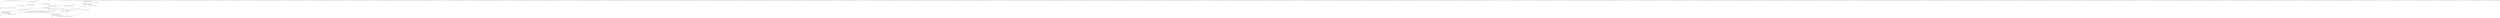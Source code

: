 graph {
	n0;
	n1;
	n2;
	n3;
	n4;
	n5;
	n6;
	n7;
	n8;
	n9;
	n10;
	n11;
	n12;
	n13;
	n14;
	n15;
	n16;
	n17;
	n18;
	n19;
	n20;
	n21;
	n22;
	n23;
	n24;
	n25;
	n26;
	n27;
	n28;
	n29;
	n30;
	n31;
	n32;
	n33;
	n34;
	n35;
	n36;
	n37;
	n38;
	n39;
	n40;
	n41;
	n42;
	n43;
	n44;
	n45;
	n46;
	n47;
	n48;
	n49;
	n50;
	n51;
	n52;
	n53;
	n54;
	n55;
	n56;
	n57;
	n58;
	n59;
	n60;
	n61;
	n62;
	n63;
	n64;
	n65;
	n66;
	n67;
	n68;
	n69;
	n70;
	n71;
	n72;
	n73;
	n74;
	n75;
	n76;
	n77;
	n78;
	n79;
	n80;
	n81;
	n82;
	n83;
	n84;
	n85;
	n86;
	n87;
	n88;
	n89;
	n90;
	n91;
	n92;
	n93;
	n94;
	n95;
	n96;
	n97;
	n98;
	n99;
	n100;
	n101;
	n102;
	n103;
	n104;
	n105;
	n106;
	n107;
	n108;
	n109;
	n110;
	n111;
	n112;
	n113;
	n114;
	n115;
	n116;
	n117;
	n118;
	n119;
	n120;
	n121;
	n122;
	n123;
	n124;
	n125;
	n126;
	n127;
	n128;
	n129;
	n130;
	n131;
	n132;
	n133;
	n134;
	n135;
	n136;
	n137;
	n138;
	n139;
	n140;
	n141;
	n142;
	n143;
	n144;
	n145;
	n146;
	n147;
	n148;
	n149;
	n150;
	n151;
	n152;
	n153;
	n154;
	n155;
	n156;
	n157;
	n158;
	n159;
	n160;
	n161;
	n162;
	n163;
	n164;
	n165;
	n166;
	n167;
	n168;
	n169;
	n170;
	n171;
	n172;
	n173;
	n174;
	n175;
	n176;
	n177;
	n178;
	n179;
	n180;
	n181;
	n182;
	n183;
	n184;
	n185;
	n186;
	n187;
	n188;
	n189;
	n190;
	n191;
	n192;
	n193;
	n194;
	n195;
	n196;
	n197;
	n198;
	n199;
	n200;
	n201;
	n202;
	n203;
	n204;
	n205;
	n206;
	n207;
	n208;
	n209;
	n210;
	n211;
	n212;
	n213;
	n214;
	n215;
	n216;
	n217;
	n218;
	n219;
	n220;
	n221;
	n222;
	n223;
	n224;
	n225;
	n226;
	n227;
	n228;
	n229;
	n230;
	n231;
	n232;
	n233;
	n234;
	n235;
	n236;
	n237;
	n238;
	n239;
	n240;
	n241;
	n242;
	n243;
	n244;
	n245;
	n246;
	n247;
	n248;
	n249;
	n250;
	n251;
	n252;
	n253;
	n254;
	n255;
	n256;
	n257;
	n258;
	n259;
	n260;
	n261;
	n262;
	n263;
	n264;
	n265;
	n266;
	n267;
	n268;
	n269;
	n270;
	n271;
	n272;
	n273;
	n274;
	n275;
	n276;
	n277;
	n278;
	n279;
	n280;
	n281;
	n282;
	n283;
	n284;
	n285;
	n286;
	n287;
	n288;
	n289;
	n290;
	n291;
	n292;
	n293;
	n294;
	n295;
	n296;
	n297;
	n298;
	n299;
	n300;
	n301;
	n302;
	n303;
	n304;
	n305;
	n306;
	n307;
	n308;
	n309;
	n310;
	n311;
	n312;
	n313;
	n314;
	n315;
	n316;
	n317;
	n318;
	n319;
	n320;
	n321;
	n322;
	n323;
	n324;
	n325;
	n326;
	n327;
	n328;
	n329;
	n330;
	n331;
	n332;
	n333;
	n334;
	n335;
	n336;
	n337;
	n338;
	n339;
	n340;
	n341;
	n342;
	n343;
	n344;
	n345;
	n346;
	n347;
	n348;
	n349;
	n350;
	n351;
	n352;
	n353;
	n354;
	n355;
	n356;
	n357;
	n358;
	n359;
	n360;
	n361;
	n362;
	n363;
	n364;
	n365;
	n366;
	n367;
	n368;
	n369;
	n370;
	n371;
	n372;
	n373;
	n374;
	n375;
	n376;
	n377;
	n378;
	n379;
	n380;
	n381;
	n382;
	n383;
	n384;
	n385;
	n386;
	n387;
	n388;
	n389;
	n390;
	n391;
	n392;
	n393;
	n394;
	n395;
	n396;
	n397;
	n398;
	n399;
	n400;
	n401;
	n402;
	n403;
	n404;
	n405;
	n406;
	n407;
	n408;
	n409;
	n410;
	n411;
	n412;
	n413;
	n414;
	n415;
	n416;
	n417;
	n418;
	n419;
	n420;
	n421;
	n422;
	n423;
	n424;
	n425;
	n426;
	n427;
	n428;
	n429;
	n430;
	n431;
	n432;
	n433;
	n434;
	n435;
	n436;
	n437;
	n438;
	n439;
	n440;
	n441;
	n442;
	n443;
	n444;
	n445;
	n446;
	n447;
	n448;
	n449;
	n450;
	n451;
	n452;
	n453;
	n454;
	n455;
	n456;
	n457;
	n458;
	n459;
	n460;
	n461;
	n462;
	n463;
	n464;
	n465;
	n466;
	n467;
	n468;
	n469;
	n470;
	n471;
	n472;
	n473;
	n474;
	n475;
	n476;
	n477;
	n478;
	n479;
	n480;
	n481;
	n482;
	n483;
	n484;
	n485;
	n486;
	n487;
	n488;
	n489;
	n490;
	n491;
	n492;
	n493;
	n494;
	n495;
	n496;
	n497;
	n498;
	n499;
	n500;
	n501;
	n502;
	n503;
	n504;
	n505;
	n506;
	n507;
	n508;
	n509;
	n510;
	n511;
	n512;
	n513;
	n514;
	n515;
	n516;
	n517;
	n518;
	n519;
	n520;
	n521;
	n522;
	n523;
	n524;
	n525;
	n526;
	n527;
	n528;
	n529;
	n530;
	n531;
	n532;
	n533;
	n534;
	n535;
	n536;
	n537;
	n538;
	n539;
	n540;
	n541;
	n542;
	n543;
	n544;
	n545;
	n546;
	n547;
	n548;
	n549;
	n550;
	n551;
	n552;
	n553;
	n554;
	n555;
	n556;
	n557;
	n558;
	n559;
	n560;
	n561;
	n562;
	n563;
	n564;
	n565;
	n566;
	n567;
	n568;
	n569;
	n570;
	n571;
	n572;
	n573;
	n574;
	n575;
	n576;
	n577;
	n578;
	n579;
	n580;
	n581;
	n582;
	n583;
	n584;
	n585;
	n586;
	n587;
	n588;
	n589;
	n590;
	n591;
	n592;
	n593;
	n594;
	n595;
	n596;
	n597;
	n598;
	n599;
	n600;
	n601;
	n602;
	n603;
	n604;
	n605;
	n606;
	n607;
	n608;
	n609;
	n610;
	n611;
	n612;
	n613;
	n614;
	n615;
	n616;
	n617;
	n618;
	n619;
	n620;
	n621;
	n622;
	n623;
	n624;
	n625;
	n626;
	n627;
	n628;
	n629;
	n630;
	n631;
	n632;
	n633;
	n634;
	n635;
	n636;
	n637;
	n638;
	n639;
	n640;
	n641;
	n642;
	n643;
	n644;
	n645;
	n646;
	n647;
	n648;
	n649;
	n650;
	n651;
	n652;
	n653;
	n654;
	n655;
	n656;
	n657;
	n658;
	n659;
	n660;
	n661;
	n662;
	n663;
	n664;
	n665;
	n666;
	n667;
	n668;
	n669;
	n670;
	n671;
	n672;
	n673;
	n674;
	n675;
	n676;
	n677;
	n678;
	n679;
	n680;
	n681;
	n682;
	n683;
	n684;
	n685;
	n686;
	n687;
	n688;
	n689;
	n690;
	n691;
	n692;
	n693;
	n694;
	n695;
	n696;
	n697;
	n698;
	n699;
	n700;
	n701;
	n702;
	n703;
	n704;
	n705;
	n706;
	n707;
	n708;
	n709;
	n710;
	n711;
	n712;
	n713;
	n714;
	n715;
	n716;
	n717;
	n718;
	n719;
	n720;
	n721;
	n722;
	n723;
	n724;
	n725;
	n726;
	n727;
	n728;
	n729;
	n730;
	n731;
	n732;
	n733;
	n734;
	n735;
	n736;
	n737;
	n738;
	n739;
	n740;
	n741;
	n742;
	n743;
	n744;
	n745;
	n746;
	n747;
	n748;
	n749;
	n750;
	n751;
	n752;
	n753;
	n754;
	n755;
	n756;
	n757;
	n758;
	n759;
	n760;
	n761;
	n762;
	n763;
	n764;
	n765;
	n766;
	n767;
	n768;
	n769;
	n770;
	n771;
	n772;
	n773;
	n774;
	n775;
	n776;
	n777;
	n778;
	n779;
	n780;
	n781;
	n782;
	n783;
	n784;
	n785;
	n786;
	n787;
	n788;
	n789;
	n790;
	n791;
	n792;
	n793;
	n794;
	n795;
	n796;
	n797;
	n798;
	n799;
	n800;
	n801;
	n802;
	n803;
	n804;
	n805;
	n806;
	n807;
	n808;
	n809;
	n810;
	n811;
	n812;
	n813;
	n814;
	n815;
	n816;
	n817;
	n818;
	n819;
	n820;
	n821;
	n822;
	n823;
	n824;
	n825;
	n826;
	n827;
	n828;
	n829;
	n830;
	n831;
	n832;
	n833;
	n834;
	n835;
	n836;
	n837;
	n838;
	n839;
	n840;
	n841;
	n842;
	n843;
	n844;
	n845;
	n846;
	n847;
	n848;
	n849;
	n850;
	n851;
	n852;
	n853;
	n854;
	n855;
	n856;
	n857;
	n858;
	n859;
	n860;
	n861;
	n862;
	n863;
	n864;
	n865;
	n866;
	n867;
	n868;
	n869;
	n870;
	n871;
	n872;
	n873;
	n874;
	n875;
	n876;
	n877;
	n878;
	n879;
	n880;
	n881;
	n882;
	n883;
	n884;
	n885;
	n886;
	n887;
	n888;
	n889;
	n890;
	n891;
	n892;
	n893;
	n894;
	n895;
	n896;
	n897;
	n898;
	n899;
	n900;
	n901;
	n902;
	n903;
	n904;
	n905;
	n906;
	n907;
	n908;
	n909;
	n910;
	n911;
	n912;
	n913;
	n914;
	n915;
	n916;
	n917;
	n918;
	n919;
	n920;
	n921;
	n922;
	n923;
	n924;
	n925;
	n926;
	n927;
	n928;
	n929;
	n930;
	n931;
	n932;
	n933;
	n934;
	n935;
	n936;
	n937;
	n938;
	n939;
	n940;
	n941;
	n942;
	n943;
	n944;
	n945;
	n946;
	n947;
	n948;
	n949;
	n950;
	n951;
	n952;
	n953;
	n954;
	n955;
	n956;
	n957;
	n958;
	n959;
	n960;
	n961;
	n962;
	n963;
	n964;
	n965;
	n966;
	n967;
	n968;
	n969;
	n970;
	n971;
	n972;
	n973;
	n974;
	n975;
	n976;
	n977;
	n978;
	n979;
	n980;
	n981;
	n982;
	n983;
	n984;
	n985;
	n986;
	n987;
	n988;
	n989;
	n990;
	n991;
	n992;
	n993;
	n994;
	n995;
	n996;
	n997;
	n998;
	n999;
	n1000;
	n1001;
	n1002;
	n1003;
	n1004;
	n1005;
	n1006;
	n1007;
	n1008;
	n1009;
	n1010;
	n1011;
	n1012;
	n1013;
	n1014;
	n1015;
	n1016;
	n1017;
	n1018;
	n1019;
	n1020;
	n1021;
	n1022;
	n1023;
	n1024;
	n1025;
	n1026;
	n1027;
	n1028;
	n1029;
	n1030;
	n1031;
	n1032;
	n1033;
	n1034;
	n1035;
	n1036;
	n1037;
	n1038;
	n1039;
	n1040;
	n1041;
	n1042;
	n1043;
	n1044;
	n1045;
	n1046;
	n1047;
	n1048;
	n1049;
	n1050;
	n1051;
	n1052;
	n1053;
	n1054;
	n1055;
	n1056;
	n1057;
	n1058;
	n1059;
	n1060;
	n1061;
	n1062;
	n1063;
	n1064;
	n1065;
	n1066;
	n1067;
	n1068;
	n1069;
	n1070;
	n1071;
	n1072;
	n1073;
	n1074;
	n1075;
	n1076;
	n1077;
	n1078;
	n1079;
	n1080;
	n1081;
	n1082;
	n1083;
	n1084;
	n1085;
	n1086;
	n1087;
	n1088;
	n1089;
	n1090;
	n1091;
	n1092;
	n1093;
	n1094;
	n1095;
	n1096;
	n1097;
	n1098;
	n1099;
	n1100;
	n1101;
	n1102;
	n1103;
	n1104;
	n1105;
	n1106;
	n1107;
	n1108;
	n1109;
	n1110;
	n1111;
	n1112;
	n1113;
	n1114;
	n1115;
	n1116;
	n1117;
	n1118;
	n1119;
	n1120;
	n1121;
	n1122;
	n1123;
	n1124;
	n1125;
	n1126;
	n1127;
	n1128;
	n1129;
	n1130;
	n1131;
	n1132;
	n1133;
	n1134;
	n1135;
	n1136;
	n1137;
	n1138;
	n1139;
	n1140;
	n1141;
	n1142;
	n1143;
	n1144;
	n1145;
	n1146;
	n1147;
	n1148;
	n1149;
	n1150;
	n1151;
	n1152;
	n1153;
	n1154;
	n1155;
	n1156;
	n1157;
	n1158;
	n1159;
	n43--n79 [label="[81.59999999999964,116.4999999999976] U [573.6000000000619,628.4000000000746]"];
	n83--n89 [label="[214.3999999999921,272.29999999999364]"];
	n22--n79 [label="[536.3000000000534,695.0000000000897]"];
	n22--n43 [label="[536.4000000000534,621.600000000073]"];
	n83--n91 [label="[1124.4000000000729,1151.1000000000477]"];
	n19--n22 [label="[1247.6999999999607,1319.5999999998944] U [3620.199999997803,3657.2999999977683]"];
	n22--n89 [label="[1419.5999999998044,1468.2999999997592]"];
	n43--n25 [label="[1904.799999999363,1922.9999999993456]"];
	n83--n106 [label="[2002.799999999274,2035.799999999243] U [2297.499999999006,2319.299999998985]"];
	n83--n19 [label="[2211.499999999084,2306.199999998997]"];
	n19--n106 [label="[2246.1999999990526,2449.6999999988666]"];
	n40--n43 [label="[2399.699999998913,2418.7999999988947]"];
	n117--n106 [label="[2706.9999999986335,2772.299999998573]"];
	n89--n117 [label="[2721.1999999986206,2824.9999999985253] U [2903.8999999984544,3039.3999999983303]"];
	n19--n117 [label="[2830.899999998521,2893.8999999984626]"];
	n89--n19 [label="[2844.6999999985082,2912.5999999984456]"];
	n25--n89 [label="[3038.299999998332,3126.699999998251]"];
	n7--n43 [label="[3793.699999997645,3813.699999997626]"];
	n40--n25 [label="[3925.2999999975254,3944.699999997507]"];
	n40--n22 [label="[4273.999999998017,4320.899999998192]"];
	n7--n25 [label="[5230.300000001496,5244.10000000155]"];
	n22--n7 [label="[6496.700000006103,6557.200000006327] U [6907.500000007598,6980.100000007866]"];
	n91--n7 [label="[6911.600000007613,6931.600000007689]"];
	n37--n22 [label="[7419.2000000094595,7458.000000009604]"];
	n119--n95 [label="[7987.000000011525,7989.700000011539]"];
	n113--n95 [label="[7988.000000011529,7989.900000011539]"];
	n113--n119 [label="[7988.000000011529,8149.1000000121185]"];
	n30--n119 [label="[7995.000000011554,8026.800000011674]"];
	n30--n113 [label="[7995.000000011554,8037.900000011714]"];
}